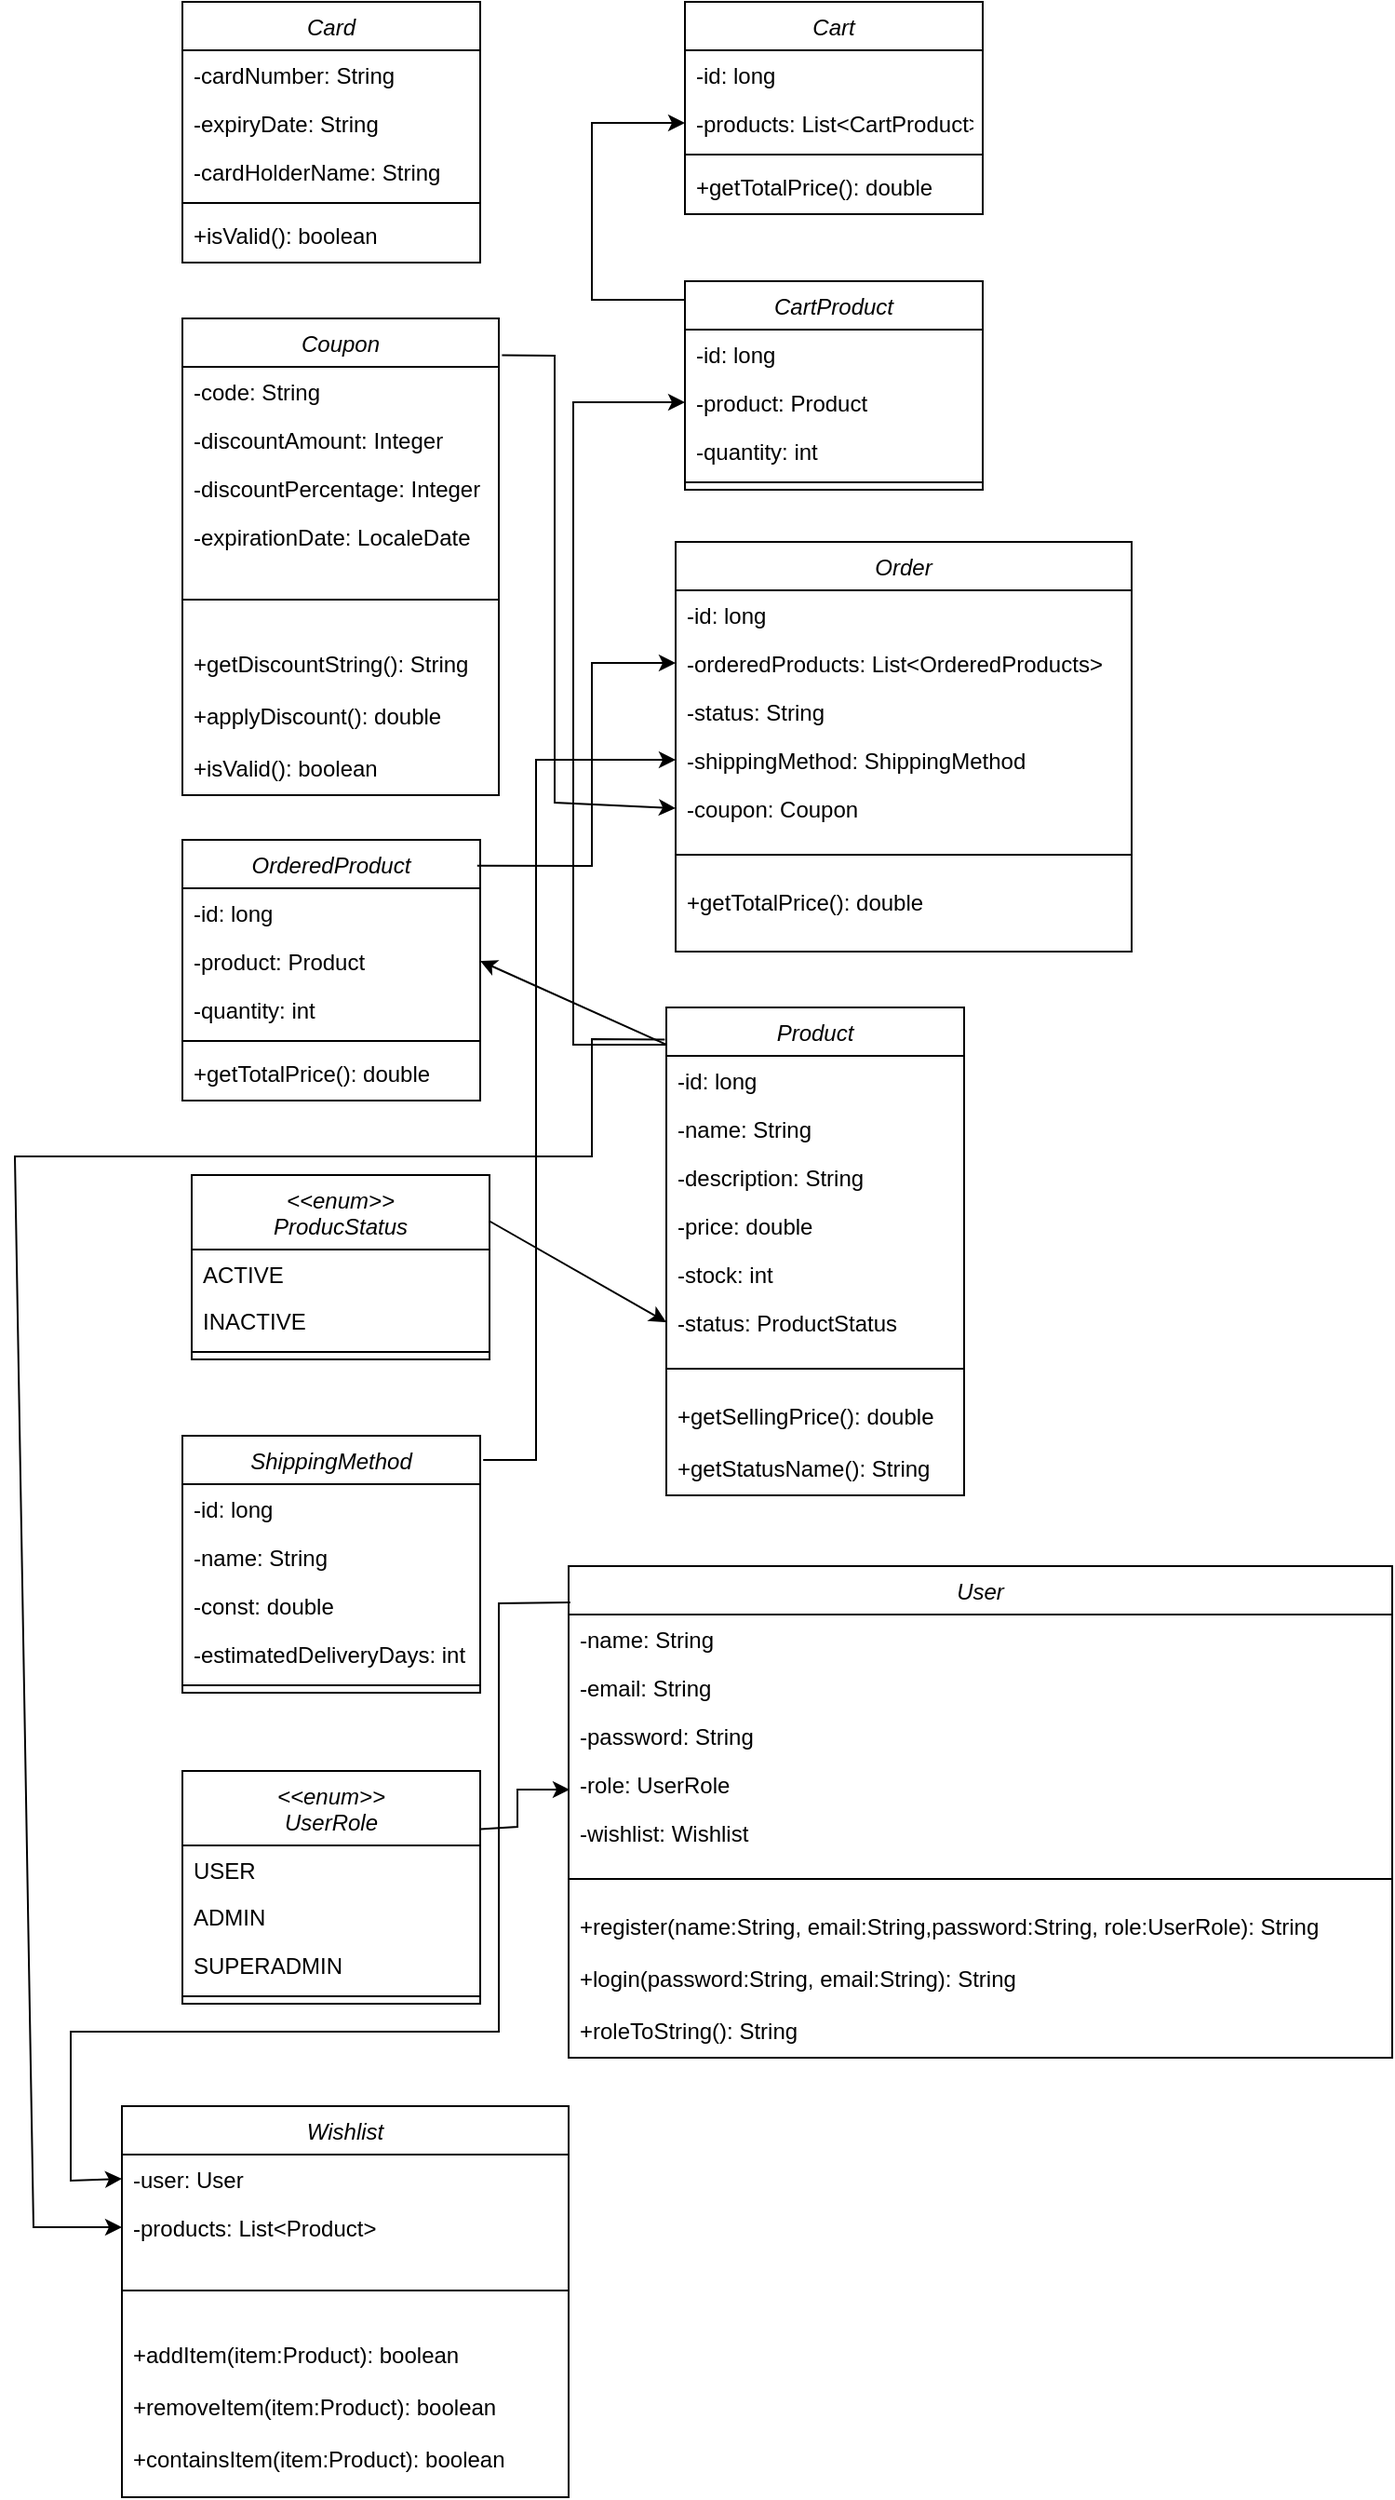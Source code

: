 <mxfile version="24.8.8">
  <diagram id="C5RBs43oDa-KdzZeNtuy" name="Page-1">
    <mxGraphModel dx="1195" dy="622" grid="1" gridSize="10" guides="1" tooltips="1" connect="1" arrows="1" fold="1" page="1" pageScale="1" pageWidth="827" pageHeight="1169" math="0" shadow="0">
      <root>
        <mxCell id="WIyWlLk6GJQsqaUBKTNV-0" />
        <mxCell id="WIyWlLk6GJQsqaUBKTNV-1" parent="WIyWlLk6GJQsqaUBKTNV-0" />
        <mxCell id="zkfFHV4jXpPFQw0GAbJ--0" value="Card" style="swimlane;fontStyle=2;align=center;verticalAlign=top;childLayout=stackLayout;horizontal=1;startSize=26;horizontalStack=0;resizeParent=1;resizeLast=0;collapsible=1;marginBottom=0;rounded=0;shadow=0;strokeWidth=1;" parent="WIyWlLk6GJQsqaUBKTNV-1" vertex="1">
          <mxGeometry x="220" y="120" width="160" height="140" as="geometry">
            <mxRectangle x="230" y="140" width="160" height="26" as="alternateBounds" />
          </mxGeometry>
        </mxCell>
        <mxCell id="zkfFHV4jXpPFQw0GAbJ--1" value="-cardNumber: String" style="text;align=left;verticalAlign=top;spacingLeft=4;spacingRight=4;overflow=hidden;rotatable=0;points=[[0,0.5],[1,0.5]];portConstraint=eastwest;" parent="zkfFHV4jXpPFQw0GAbJ--0" vertex="1">
          <mxGeometry y="26" width="160" height="26" as="geometry" />
        </mxCell>
        <mxCell id="zkfFHV4jXpPFQw0GAbJ--2" value="-expiryDate: String" style="text;align=left;verticalAlign=top;spacingLeft=4;spacingRight=4;overflow=hidden;rotatable=0;points=[[0,0.5],[1,0.5]];portConstraint=eastwest;rounded=0;shadow=0;html=0;" parent="zkfFHV4jXpPFQw0GAbJ--0" vertex="1">
          <mxGeometry y="52" width="160" height="26" as="geometry" />
        </mxCell>
        <mxCell id="zkfFHV4jXpPFQw0GAbJ--3" value="-cardHolderName: String" style="text;align=left;verticalAlign=top;spacingLeft=4;spacingRight=4;overflow=hidden;rotatable=0;points=[[0,0.5],[1,0.5]];portConstraint=eastwest;rounded=0;shadow=0;html=0;" parent="zkfFHV4jXpPFQw0GAbJ--0" vertex="1">
          <mxGeometry y="78" width="160" height="26" as="geometry" />
        </mxCell>
        <mxCell id="zkfFHV4jXpPFQw0GAbJ--4" value="" style="line;html=1;strokeWidth=1;align=left;verticalAlign=middle;spacingTop=-1;spacingLeft=3;spacingRight=3;rotatable=0;labelPosition=right;points=[];portConstraint=eastwest;" parent="zkfFHV4jXpPFQw0GAbJ--0" vertex="1">
          <mxGeometry y="104" width="160" height="8" as="geometry" />
        </mxCell>
        <mxCell id="zkfFHV4jXpPFQw0GAbJ--5" value="+isValid(): boolean" style="text;align=left;verticalAlign=top;spacingLeft=4;spacingRight=4;overflow=hidden;rotatable=0;points=[[0,0.5],[1,0.5]];portConstraint=eastwest;" parent="zkfFHV4jXpPFQw0GAbJ--0" vertex="1">
          <mxGeometry y="112" width="160" height="28" as="geometry" />
        </mxCell>
        <mxCell id="5kT2PxCdmdSCpiU1-hBM-7" value="Cart" style="swimlane;fontStyle=2;align=center;verticalAlign=top;childLayout=stackLayout;horizontal=1;startSize=26;horizontalStack=0;resizeParent=1;resizeLast=0;collapsible=1;marginBottom=0;rounded=0;shadow=0;strokeWidth=1;" vertex="1" parent="WIyWlLk6GJQsqaUBKTNV-1">
          <mxGeometry x="490" y="120" width="160" height="114" as="geometry">
            <mxRectangle x="230" y="140" width="160" height="26" as="alternateBounds" />
          </mxGeometry>
        </mxCell>
        <mxCell id="5kT2PxCdmdSCpiU1-hBM-8" value="-id: long" style="text;align=left;verticalAlign=top;spacingLeft=4;spacingRight=4;overflow=hidden;rotatable=0;points=[[0,0.5],[1,0.5]];portConstraint=eastwest;" vertex="1" parent="5kT2PxCdmdSCpiU1-hBM-7">
          <mxGeometry y="26" width="160" height="26" as="geometry" />
        </mxCell>
        <mxCell id="5kT2PxCdmdSCpiU1-hBM-9" value="-products: List&lt;CartProduct&gt;" style="text;align=left;verticalAlign=top;spacingLeft=4;spacingRight=4;overflow=hidden;rotatable=0;points=[[0,0.5],[1,0.5]];portConstraint=eastwest;rounded=0;shadow=0;html=0;" vertex="1" parent="5kT2PxCdmdSCpiU1-hBM-7">
          <mxGeometry y="52" width="160" height="26" as="geometry" />
        </mxCell>
        <mxCell id="5kT2PxCdmdSCpiU1-hBM-11" value="" style="line;html=1;strokeWidth=1;align=left;verticalAlign=middle;spacingTop=-1;spacingLeft=3;spacingRight=3;rotatable=0;labelPosition=right;points=[];portConstraint=eastwest;" vertex="1" parent="5kT2PxCdmdSCpiU1-hBM-7">
          <mxGeometry y="78" width="160" height="8" as="geometry" />
        </mxCell>
        <mxCell id="5kT2PxCdmdSCpiU1-hBM-12" value="+getTotalPrice(): double" style="text;align=left;verticalAlign=top;spacingLeft=4;spacingRight=4;overflow=hidden;rotatable=0;points=[[0,0.5],[1,0.5]];portConstraint=eastwest;" vertex="1" parent="5kT2PxCdmdSCpiU1-hBM-7">
          <mxGeometry y="86" width="160" height="28" as="geometry" />
        </mxCell>
        <mxCell id="5kT2PxCdmdSCpiU1-hBM-13" value="CartProduct&#xa;" style="swimlane;fontStyle=2;align=center;verticalAlign=top;childLayout=stackLayout;horizontal=1;startSize=26;horizontalStack=0;resizeParent=1;resizeLast=0;collapsible=1;marginBottom=0;rounded=0;shadow=0;strokeWidth=1;" vertex="1" parent="WIyWlLk6GJQsqaUBKTNV-1">
          <mxGeometry x="490" y="270" width="160" height="112" as="geometry">
            <mxRectangle x="230" y="140" width="160" height="26" as="alternateBounds" />
          </mxGeometry>
        </mxCell>
        <mxCell id="5kT2PxCdmdSCpiU1-hBM-14" value="-id: long" style="text;align=left;verticalAlign=top;spacingLeft=4;spacingRight=4;overflow=hidden;rotatable=0;points=[[0,0.5],[1,0.5]];portConstraint=eastwest;" vertex="1" parent="5kT2PxCdmdSCpiU1-hBM-13">
          <mxGeometry y="26" width="160" height="26" as="geometry" />
        </mxCell>
        <mxCell id="5kT2PxCdmdSCpiU1-hBM-15" value="-product: Product" style="text;align=left;verticalAlign=top;spacingLeft=4;spacingRight=4;overflow=hidden;rotatable=0;points=[[0,0.5],[1,0.5]];portConstraint=eastwest;rounded=0;shadow=0;html=0;" vertex="1" parent="5kT2PxCdmdSCpiU1-hBM-13">
          <mxGeometry y="52" width="160" height="26" as="geometry" />
        </mxCell>
        <mxCell id="5kT2PxCdmdSCpiU1-hBM-16" value="-quantity: int" style="text;align=left;verticalAlign=top;spacingLeft=4;spacingRight=4;overflow=hidden;rotatable=0;points=[[0,0.5],[1,0.5]];portConstraint=eastwest;rounded=0;shadow=0;html=0;" vertex="1" parent="5kT2PxCdmdSCpiU1-hBM-13">
          <mxGeometry y="78" width="160" height="26" as="geometry" />
        </mxCell>
        <mxCell id="5kT2PxCdmdSCpiU1-hBM-17" value="" style="line;html=1;strokeWidth=1;align=left;verticalAlign=middle;spacingTop=-1;spacingLeft=3;spacingRight=3;rotatable=0;labelPosition=right;points=[];portConstraint=eastwest;" vertex="1" parent="5kT2PxCdmdSCpiU1-hBM-13">
          <mxGeometry y="104" width="160" height="8" as="geometry" />
        </mxCell>
        <mxCell id="5kT2PxCdmdSCpiU1-hBM-19" value="" style="endArrow=classic;html=1;rounded=0;entryX=0;entryY=0.5;entryDx=0;entryDy=0;exitX=0;exitY=0.089;exitDx=0;exitDy=0;exitPerimeter=0;" edge="1" parent="WIyWlLk6GJQsqaUBKTNV-1" source="5kT2PxCdmdSCpiU1-hBM-13" target="5kT2PxCdmdSCpiU1-hBM-9">
          <mxGeometry width="50" height="50" relative="1" as="geometry">
            <mxPoint x="410" y="310" as="sourcePoint" />
            <mxPoint x="460" y="260" as="targetPoint" />
            <Array as="points">
              <mxPoint x="460" y="280" />
              <mxPoint x="440" y="280" />
              <mxPoint x="440" y="185" />
            </Array>
          </mxGeometry>
        </mxCell>
        <mxCell id="5kT2PxCdmdSCpiU1-hBM-29" value="Coupon" style="swimlane;fontStyle=2;align=center;verticalAlign=top;childLayout=stackLayout;horizontal=1;startSize=26;horizontalStack=0;resizeParent=1;resizeLast=0;collapsible=1;marginBottom=0;rounded=0;shadow=0;strokeWidth=1;" vertex="1" parent="WIyWlLk6GJQsqaUBKTNV-1">
          <mxGeometry x="220" y="290" width="170" height="256" as="geometry">
            <mxRectangle x="230" y="140" width="160" height="26" as="alternateBounds" />
          </mxGeometry>
        </mxCell>
        <mxCell id="5kT2PxCdmdSCpiU1-hBM-30" value="-code: String" style="text;align=left;verticalAlign=top;spacingLeft=4;spacingRight=4;overflow=hidden;rotatable=0;points=[[0,0.5],[1,0.5]];portConstraint=eastwest;" vertex="1" parent="5kT2PxCdmdSCpiU1-hBM-29">
          <mxGeometry y="26" width="170" height="26" as="geometry" />
        </mxCell>
        <mxCell id="5kT2PxCdmdSCpiU1-hBM-31" value="-discountAmount: Integer" style="text;align=left;verticalAlign=top;spacingLeft=4;spacingRight=4;overflow=hidden;rotatable=0;points=[[0,0.5],[1,0.5]];portConstraint=eastwest;rounded=0;shadow=0;html=0;" vertex="1" parent="5kT2PxCdmdSCpiU1-hBM-29">
          <mxGeometry y="52" width="170" height="26" as="geometry" />
        </mxCell>
        <mxCell id="5kT2PxCdmdSCpiU1-hBM-34" value="-discountPercentage: Integer" style="text;align=left;verticalAlign=top;spacingLeft=4;spacingRight=4;overflow=hidden;rotatable=0;points=[[0,0.5],[1,0.5]];portConstraint=eastwest;rounded=0;shadow=0;html=0;" vertex="1" parent="5kT2PxCdmdSCpiU1-hBM-29">
          <mxGeometry y="78" width="170" height="26" as="geometry" />
        </mxCell>
        <mxCell id="5kT2PxCdmdSCpiU1-hBM-35" value="-expirationDate: LocaleDate" style="text;align=left;verticalAlign=top;spacingLeft=4;spacingRight=4;overflow=hidden;rotatable=0;points=[[0,0.5],[1,0.5]];portConstraint=eastwest;rounded=0;shadow=0;html=0;" vertex="1" parent="5kT2PxCdmdSCpiU1-hBM-29">
          <mxGeometry y="104" width="170" height="26" as="geometry" />
        </mxCell>
        <mxCell id="5kT2PxCdmdSCpiU1-hBM-32" value="" style="line;html=1;strokeWidth=1;align=left;verticalAlign=middle;spacingTop=-1;spacingLeft=3;spacingRight=3;rotatable=0;labelPosition=right;points=[];portConstraint=eastwest;" vertex="1" parent="5kT2PxCdmdSCpiU1-hBM-29">
          <mxGeometry y="130" width="170" height="42" as="geometry" />
        </mxCell>
        <mxCell id="5kT2PxCdmdSCpiU1-hBM-37" value="+getDiscountString(): String" style="text;align=left;verticalAlign=top;spacingLeft=4;spacingRight=4;overflow=hidden;rotatable=0;points=[[0,0.5],[1,0.5]];portConstraint=eastwest;" vertex="1" parent="5kT2PxCdmdSCpiU1-hBM-29">
          <mxGeometry y="172" width="170" height="28" as="geometry" />
        </mxCell>
        <mxCell id="5kT2PxCdmdSCpiU1-hBM-36" value="+applyDiscount(): double" style="text;align=left;verticalAlign=top;spacingLeft=4;spacingRight=4;overflow=hidden;rotatable=0;points=[[0,0.5],[1,0.5]];portConstraint=eastwest;" vertex="1" parent="5kT2PxCdmdSCpiU1-hBM-29">
          <mxGeometry y="200" width="170" height="28" as="geometry" />
        </mxCell>
        <mxCell id="5kT2PxCdmdSCpiU1-hBM-33" value="+isValid(): boolean" style="text;align=left;verticalAlign=top;spacingLeft=4;spacingRight=4;overflow=hidden;rotatable=0;points=[[0,0.5],[1,0.5]];portConstraint=eastwest;" vertex="1" parent="5kT2PxCdmdSCpiU1-hBM-29">
          <mxGeometry y="228" width="170" height="28" as="geometry" />
        </mxCell>
        <mxCell id="5kT2PxCdmdSCpiU1-hBM-38" value="Order" style="swimlane;fontStyle=2;align=center;verticalAlign=top;childLayout=stackLayout;horizontal=1;startSize=26;horizontalStack=0;resizeParent=1;resizeLast=0;collapsible=1;marginBottom=0;rounded=0;shadow=0;strokeWidth=1;" vertex="1" parent="WIyWlLk6GJQsqaUBKTNV-1">
          <mxGeometry x="485" y="410" width="245" height="220" as="geometry">
            <mxRectangle x="230" y="140" width="160" height="26" as="alternateBounds" />
          </mxGeometry>
        </mxCell>
        <mxCell id="5kT2PxCdmdSCpiU1-hBM-39" value="-id: long" style="text;align=left;verticalAlign=top;spacingLeft=4;spacingRight=4;overflow=hidden;rotatable=0;points=[[0,0.5],[1,0.5]];portConstraint=eastwest;" vertex="1" parent="5kT2PxCdmdSCpiU1-hBM-38">
          <mxGeometry y="26" width="245" height="26" as="geometry" />
        </mxCell>
        <mxCell id="5kT2PxCdmdSCpiU1-hBM-40" value="-orderedProducts: List&lt;OrderedProducts&gt;" style="text;align=left;verticalAlign=top;spacingLeft=4;spacingRight=4;overflow=hidden;rotatable=0;points=[[0,0.5],[1,0.5]];portConstraint=eastwest;rounded=0;shadow=0;html=0;" vertex="1" parent="5kT2PxCdmdSCpiU1-hBM-38">
          <mxGeometry y="52" width="245" height="26" as="geometry" />
        </mxCell>
        <mxCell id="5kT2PxCdmdSCpiU1-hBM-41" value="-status: String" style="text;align=left;verticalAlign=top;spacingLeft=4;spacingRight=4;overflow=hidden;rotatable=0;points=[[0,0.5],[1,0.5]];portConstraint=eastwest;rounded=0;shadow=0;html=0;" vertex="1" parent="5kT2PxCdmdSCpiU1-hBM-38">
          <mxGeometry y="78" width="245" height="26" as="geometry" />
        </mxCell>
        <mxCell id="5kT2PxCdmdSCpiU1-hBM-42" value="-shippingMethod: ShippingMethod" style="text;align=left;verticalAlign=top;spacingLeft=4;spacingRight=4;overflow=hidden;rotatable=0;points=[[0,0.5],[1,0.5]];portConstraint=eastwest;rounded=0;shadow=0;html=0;" vertex="1" parent="5kT2PxCdmdSCpiU1-hBM-38">
          <mxGeometry y="104" width="245" height="26" as="geometry" />
        </mxCell>
        <mxCell id="5kT2PxCdmdSCpiU1-hBM-47" value="-coupon: Coupon" style="text;align=left;verticalAlign=top;spacingLeft=4;spacingRight=4;overflow=hidden;rotatable=0;points=[[0,0.5],[1,0.5]];portConstraint=eastwest;rounded=0;shadow=0;html=0;" vertex="1" parent="5kT2PxCdmdSCpiU1-hBM-38">
          <mxGeometry y="130" width="245" height="26" as="geometry" />
        </mxCell>
        <mxCell id="5kT2PxCdmdSCpiU1-hBM-43" value="" style="line;html=1;strokeWidth=1;align=left;verticalAlign=middle;spacingTop=-1;spacingLeft=3;spacingRight=3;rotatable=0;labelPosition=right;points=[];portConstraint=eastwest;" vertex="1" parent="5kT2PxCdmdSCpiU1-hBM-38">
          <mxGeometry y="156" width="245" height="24" as="geometry" />
        </mxCell>
        <mxCell id="5kT2PxCdmdSCpiU1-hBM-44" value="+getTotalPrice(): double" style="text;align=left;verticalAlign=top;spacingLeft=4;spacingRight=4;overflow=hidden;rotatable=0;points=[[0,0.5],[1,0.5]];portConstraint=eastwest;" vertex="1" parent="5kT2PxCdmdSCpiU1-hBM-38">
          <mxGeometry y="180" width="245" height="28" as="geometry" />
        </mxCell>
        <mxCell id="5kT2PxCdmdSCpiU1-hBM-48" value="" style="endArrow=classic;html=1;rounded=0;exitX=1.01;exitY=0.077;exitDx=0;exitDy=0;exitPerimeter=0;entryX=0;entryY=0.5;entryDx=0;entryDy=0;" edge="1" parent="WIyWlLk6GJQsqaUBKTNV-1" source="5kT2PxCdmdSCpiU1-hBM-29" target="5kT2PxCdmdSCpiU1-hBM-47">
          <mxGeometry width="50" height="50" relative="1" as="geometry">
            <mxPoint x="390" y="560" as="sourcePoint" />
            <mxPoint x="440" y="510" as="targetPoint" />
            <Array as="points">
              <mxPoint x="420" y="310" />
              <mxPoint x="420" y="370" />
              <mxPoint x="420" y="430" />
              <mxPoint x="420" y="550" />
            </Array>
          </mxGeometry>
        </mxCell>
        <mxCell id="5kT2PxCdmdSCpiU1-hBM-49" value="OrderedProduct" style="swimlane;fontStyle=2;align=center;verticalAlign=top;childLayout=stackLayout;horizontal=1;startSize=26;horizontalStack=0;resizeParent=1;resizeLast=0;collapsible=1;marginBottom=0;rounded=0;shadow=0;strokeWidth=1;" vertex="1" parent="WIyWlLk6GJQsqaUBKTNV-1">
          <mxGeometry x="220" y="570" width="160" height="140" as="geometry">
            <mxRectangle x="230" y="140" width="160" height="26" as="alternateBounds" />
          </mxGeometry>
        </mxCell>
        <mxCell id="5kT2PxCdmdSCpiU1-hBM-50" value="-id: long" style="text;align=left;verticalAlign=top;spacingLeft=4;spacingRight=4;overflow=hidden;rotatable=0;points=[[0,0.5],[1,0.5]];portConstraint=eastwest;" vertex="1" parent="5kT2PxCdmdSCpiU1-hBM-49">
          <mxGeometry y="26" width="160" height="26" as="geometry" />
        </mxCell>
        <mxCell id="5kT2PxCdmdSCpiU1-hBM-51" value="-product: Product" style="text;align=left;verticalAlign=top;spacingLeft=4;spacingRight=4;overflow=hidden;rotatable=0;points=[[0,0.5],[1,0.5]];portConstraint=eastwest;rounded=0;shadow=0;html=0;" vertex="1" parent="5kT2PxCdmdSCpiU1-hBM-49">
          <mxGeometry y="52" width="160" height="26" as="geometry" />
        </mxCell>
        <mxCell id="5kT2PxCdmdSCpiU1-hBM-52" value="-quantity: int" style="text;align=left;verticalAlign=top;spacingLeft=4;spacingRight=4;overflow=hidden;rotatable=0;points=[[0,0.5],[1,0.5]];portConstraint=eastwest;rounded=0;shadow=0;html=0;" vertex="1" parent="5kT2PxCdmdSCpiU1-hBM-49">
          <mxGeometry y="78" width="160" height="26" as="geometry" />
        </mxCell>
        <mxCell id="5kT2PxCdmdSCpiU1-hBM-53" value="" style="line;html=1;strokeWidth=1;align=left;verticalAlign=middle;spacingTop=-1;spacingLeft=3;spacingRight=3;rotatable=0;labelPosition=right;points=[];portConstraint=eastwest;" vertex="1" parent="5kT2PxCdmdSCpiU1-hBM-49">
          <mxGeometry y="104" width="160" height="8" as="geometry" />
        </mxCell>
        <mxCell id="5kT2PxCdmdSCpiU1-hBM-54" value="+getTotalPrice(): double" style="text;align=left;verticalAlign=top;spacingLeft=4;spacingRight=4;overflow=hidden;rotatable=0;points=[[0,0.5],[1,0.5]];portConstraint=eastwest;" vertex="1" parent="5kT2PxCdmdSCpiU1-hBM-49">
          <mxGeometry y="112" width="160" height="28" as="geometry" />
        </mxCell>
        <mxCell id="5kT2PxCdmdSCpiU1-hBM-55" value="" style="endArrow=classic;html=1;rounded=0;entryX=0;entryY=0.5;entryDx=0;entryDy=0;exitX=0.99;exitY=0.099;exitDx=0;exitDy=0;exitPerimeter=0;" edge="1" parent="WIyWlLk6GJQsqaUBKTNV-1" source="5kT2PxCdmdSCpiU1-hBM-49" target="5kT2PxCdmdSCpiU1-hBM-40">
          <mxGeometry width="50" height="50" relative="1" as="geometry">
            <mxPoint x="390" y="560" as="sourcePoint" />
            <mxPoint x="440" y="510" as="targetPoint" />
            <Array as="points">
              <mxPoint x="440" y="584" />
              <mxPoint x="440" y="475" />
            </Array>
          </mxGeometry>
        </mxCell>
        <mxCell id="5kT2PxCdmdSCpiU1-hBM-56" value="Product" style="swimlane;fontStyle=2;align=center;verticalAlign=top;childLayout=stackLayout;horizontal=1;startSize=26;horizontalStack=0;resizeParent=1;resizeLast=0;collapsible=1;marginBottom=0;rounded=0;shadow=0;strokeWidth=1;" vertex="1" parent="WIyWlLk6GJQsqaUBKTNV-1">
          <mxGeometry x="480" y="660" width="160" height="262" as="geometry">
            <mxRectangle x="230" y="140" width="160" height="26" as="alternateBounds" />
          </mxGeometry>
        </mxCell>
        <mxCell id="5kT2PxCdmdSCpiU1-hBM-57" value="-id: long" style="text;align=left;verticalAlign=top;spacingLeft=4;spacingRight=4;overflow=hidden;rotatable=0;points=[[0,0.5],[1,0.5]];portConstraint=eastwest;" vertex="1" parent="5kT2PxCdmdSCpiU1-hBM-56">
          <mxGeometry y="26" width="160" height="26" as="geometry" />
        </mxCell>
        <mxCell id="5kT2PxCdmdSCpiU1-hBM-58" value="-name: String" style="text;align=left;verticalAlign=top;spacingLeft=4;spacingRight=4;overflow=hidden;rotatable=0;points=[[0,0.5],[1,0.5]];portConstraint=eastwest;rounded=0;shadow=0;html=0;" vertex="1" parent="5kT2PxCdmdSCpiU1-hBM-56">
          <mxGeometry y="52" width="160" height="26" as="geometry" />
        </mxCell>
        <mxCell id="5kT2PxCdmdSCpiU1-hBM-59" value="-description: String" style="text;align=left;verticalAlign=top;spacingLeft=4;spacingRight=4;overflow=hidden;rotatable=0;points=[[0,0.5],[1,0.5]];portConstraint=eastwest;rounded=0;shadow=0;html=0;" vertex="1" parent="5kT2PxCdmdSCpiU1-hBM-56">
          <mxGeometry y="78" width="160" height="26" as="geometry" />
        </mxCell>
        <mxCell id="5kT2PxCdmdSCpiU1-hBM-60" value="-price: double" style="text;align=left;verticalAlign=top;spacingLeft=4;spacingRight=4;overflow=hidden;rotatable=0;points=[[0,0.5],[1,0.5]];portConstraint=eastwest;rounded=0;shadow=0;html=0;" vertex="1" parent="5kT2PxCdmdSCpiU1-hBM-56">
          <mxGeometry y="104" width="160" height="26" as="geometry" />
        </mxCell>
        <mxCell id="5kT2PxCdmdSCpiU1-hBM-61" value="-stock: int" style="text;align=left;verticalAlign=top;spacingLeft=4;spacingRight=4;overflow=hidden;rotatable=0;points=[[0,0.5],[1,0.5]];portConstraint=eastwest;rounded=0;shadow=0;html=0;" vertex="1" parent="5kT2PxCdmdSCpiU1-hBM-56">
          <mxGeometry y="130" width="160" height="26" as="geometry" />
        </mxCell>
        <mxCell id="5kT2PxCdmdSCpiU1-hBM-64" value="-status: ProductStatus" style="text;align=left;verticalAlign=top;spacingLeft=4;spacingRight=4;overflow=hidden;rotatable=0;points=[[0,0.5],[1,0.5]];portConstraint=eastwest;rounded=0;shadow=0;html=0;" vertex="1" parent="5kT2PxCdmdSCpiU1-hBM-56">
          <mxGeometry y="156" width="160" height="26" as="geometry" />
        </mxCell>
        <mxCell id="5kT2PxCdmdSCpiU1-hBM-62" value="" style="line;html=1;strokeWidth=1;align=left;verticalAlign=middle;spacingTop=-1;spacingLeft=3;spacingRight=3;rotatable=0;labelPosition=right;points=[];portConstraint=eastwest;" vertex="1" parent="5kT2PxCdmdSCpiU1-hBM-56">
          <mxGeometry y="182" width="160" height="24" as="geometry" />
        </mxCell>
        <mxCell id="5kT2PxCdmdSCpiU1-hBM-65" value="+getSellingPrice(): double" style="text;align=left;verticalAlign=top;spacingLeft=4;spacingRight=4;overflow=hidden;rotatable=0;points=[[0,0.5],[1,0.5]];portConstraint=eastwest;" vertex="1" parent="5kT2PxCdmdSCpiU1-hBM-56">
          <mxGeometry y="206" width="160" height="28" as="geometry" />
        </mxCell>
        <mxCell id="5kT2PxCdmdSCpiU1-hBM-63" value="+getStatusName(): String" style="text;align=left;verticalAlign=top;spacingLeft=4;spacingRight=4;overflow=hidden;rotatable=0;points=[[0,0.5],[1,0.5]];portConstraint=eastwest;" vertex="1" parent="5kT2PxCdmdSCpiU1-hBM-56">
          <mxGeometry y="234" width="160" height="28" as="geometry" />
        </mxCell>
        <mxCell id="5kT2PxCdmdSCpiU1-hBM-66" value="" style="endArrow=classic;html=1;rounded=0;exitX=0;exitY=0.076;exitDx=0;exitDy=0;exitPerimeter=0;entryX=1;entryY=0.5;entryDx=0;entryDy=0;" edge="1" parent="WIyWlLk6GJQsqaUBKTNV-1" source="5kT2PxCdmdSCpiU1-hBM-56" target="5kT2PxCdmdSCpiU1-hBM-51">
          <mxGeometry width="50" height="50" relative="1" as="geometry">
            <mxPoint x="390" y="640" as="sourcePoint" />
            <mxPoint x="390" y="620" as="targetPoint" />
          </mxGeometry>
        </mxCell>
        <mxCell id="5kT2PxCdmdSCpiU1-hBM-67" value="" style="endArrow=classic;html=1;rounded=0;entryX=0;entryY=0.5;entryDx=0;entryDy=0;" edge="1" parent="WIyWlLk6GJQsqaUBKTNV-1" target="5kT2PxCdmdSCpiU1-hBM-15">
          <mxGeometry width="50" height="50" relative="1" as="geometry">
            <mxPoint x="480" y="680" as="sourcePoint" />
            <mxPoint x="450" y="310" as="targetPoint" />
            <Array as="points">
              <mxPoint x="430" y="680" />
              <mxPoint x="430" y="510" />
              <mxPoint x="430" y="420" />
              <mxPoint x="430" y="380" />
              <mxPoint x="430" y="335" />
            </Array>
          </mxGeometry>
        </mxCell>
        <mxCell id="5kT2PxCdmdSCpiU1-hBM-68" value="&lt;&lt;enum&gt;&gt;&#xa;ProducStatus" style="swimlane;fontStyle=2;align=center;verticalAlign=top;childLayout=stackLayout;horizontal=1;startSize=40;horizontalStack=0;resizeParent=1;resizeLast=0;collapsible=1;marginBottom=0;rounded=0;shadow=0;strokeWidth=1;" vertex="1" parent="WIyWlLk6GJQsqaUBKTNV-1">
          <mxGeometry x="225" y="750" width="160" height="99" as="geometry">
            <mxRectangle x="230" y="140" width="160" height="26" as="alternateBounds" />
          </mxGeometry>
        </mxCell>
        <mxCell id="5kT2PxCdmdSCpiU1-hBM-69" value="ACTIVE" style="text;align=left;verticalAlign=top;spacingLeft=4;spacingRight=4;overflow=hidden;rotatable=0;points=[[0,0.5],[1,0.5]];portConstraint=eastwest;" vertex="1" parent="5kT2PxCdmdSCpiU1-hBM-68">
          <mxGeometry y="40" width="160" height="25" as="geometry" />
        </mxCell>
        <mxCell id="5kT2PxCdmdSCpiU1-hBM-70" value="INACTIVE" style="text;align=left;verticalAlign=top;spacingLeft=4;spacingRight=4;overflow=hidden;rotatable=0;points=[[0,0.5],[1,0.5]];portConstraint=eastwest;rounded=0;shadow=0;html=0;" vertex="1" parent="5kT2PxCdmdSCpiU1-hBM-68">
          <mxGeometry y="65" width="160" height="26" as="geometry" />
        </mxCell>
        <mxCell id="5kT2PxCdmdSCpiU1-hBM-72" value="" style="line;html=1;strokeWidth=1;align=left;verticalAlign=middle;spacingTop=-1;spacingLeft=3;spacingRight=3;rotatable=0;labelPosition=right;points=[];portConstraint=eastwest;" vertex="1" parent="5kT2PxCdmdSCpiU1-hBM-68">
          <mxGeometry y="91" width="160" height="8" as="geometry" />
        </mxCell>
        <mxCell id="5kT2PxCdmdSCpiU1-hBM-73" value="" style="endArrow=classic;html=1;rounded=0;exitX=1;exitY=0.25;exitDx=0;exitDy=0;entryX=0;entryY=0.5;entryDx=0;entryDy=0;" edge="1" parent="WIyWlLk6GJQsqaUBKTNV-1" source="5kT2PxCdmdSCpiU1-hBM-68" target="5kT2PxCdmdSCpiU1-hBM-64">
          <mxGeometry width="50" height="50" relative="1" as="geometry">
            <mxPoint x="390" y="720" as="sourcePoint" />
            <mxPoint x="440" y="670" as="targetPoint" />
          </mxGeometry>
        </mxCell>
        <mxCell id="5kT2PxCdmdSCpiU1-hBM-74" value="ShippingMethod" style="swimlane;fontStyle=2;align=center;verticalAlign=top;childLayout=stackLayout;horizontal=1;startSize=26;horizontalStack=0;resizeParent=1;resizeLast=0;collapsible=1;marginBottom=0;rounded=0;shadow=0;strokeWidth=1;" vertex="1" parent="WIyWlLk6GJQsqaUBKTNV-1">
          <mxGeometry x="220" y="890" width="160" height="138" as="geometry">
            <mxRectangle x="230" y="140" width="160" height="26" as="alternateBounds" />
          </mxGeometry>
        </mxCell>
        <mxCell id="5kT2PxCdmdSCpiU1-hBM-75" value="-id: long" style="text;align=left;verticalAlign=top;spacingLeft=4;spacingRight=4;overflow=hidden;rotatable=0;points=[[0,0.5],[1,0.5]];portConstraint=eastwest;" vertex="1" parent="5kT2PxCdmdSCpiU1-hBM-74">
          <mxGeometry y="26" width="160" height="26" as="geometry" />
        </mxCell>
        <mxCell id="5kT2PxCdmdSCpiU1-hBM-76" value="-name: String" style="text;align=left;verticalAlign=top;spacingLeft=4;spacingRight=4;overflow=hidden;rotatable=0;points=[[0,0.5],[1,0.5]];portConstraint=eastwest;rounded=0;shadow=0;html=0;" vertex="1" parent="5kT2PxCdmdSCpiU1-hBM-74">
          <mxGeometry y="52" width="160" height="26" as="geometry" />
        </mxCell>
        <mxCell id="5kT2PxCdmdSCpiU1-hBM-77" value="-const: double" style="text;align=left;verticalAlign=top;spacingLeft=4;spacingRight=4;overflow=hidden;rotatable=0;points=[[0,0.5],[1,0.5]];portConstraint=eastwest;rounded=0;shadow=0;html=0;" vertex="1" parent="5kT2PxCdmdSCpiU1-hBM-74">
          <mxGeometry y="78" width="160" height="26" as="geometry" />
        </mxCell>
        <mxCell id="5kT2PxCdmdSCpiU1-hBM-79" value="-estimatedDeliveryDays: int" style="text;align=left;verticalAlign=top;spacingLeft=4;spacingRight=4;overflow=hidden;rotatable=0;points=[[0,0.5],[1,0.5]];portConstraint=eastwest;rounded=0;shadow=0;html=0;" vertex="1" parent="5kT2PxCdmdSCpiU1-hBM-74">
          <mxGeometry y="104" width="160" height="26" as="geometry" />
        </mxCell>
        <mxCell id="5kT2PxCdmdSCpiU1-hBM-78" value="" style="line;html=1;strokeWidth=1;align=left;verticalAlign=middle;spacingTop=-1;spacingLeft=3;spacingRight=3;rotatable=0;labelPosition=right;points=[];portConstraint=eastwest;" vertex="1" parent="5kT2PxCdmdSCpiU1-hBM-74">
          <mxGeometry y="130" width="160" height="8" as="geometry" />
        </mxCell>
        <mxCell id="5kT2PxCdmdSCpiU1-hBM-80" value="" style="endArrow=classic;html=1;rounded=0;exitX=1.01;exitY=0.094;exitDx=0;exitDy=0;exitPerimeter=0;entryX=0;entryY=0.5;entryDx=0;entryDy=0;" edge="1" parent="WIyWlLk6GJQsqaUBKTNV-1" source="5kT2PxCdmdSCpiU1-hBM-74" target="5kT2PxCdmdSCpiU1-hBM-42">
          <mxGeometry width="50" height="50" relative="1" as="geometry">
            <mxPoint x="390" y="960" as="sourcePoint" />
            <mxPoint x="440" y="910" as="targetPoint" />
            <Array as="points">
              <mxPoint x="410" y="903" />
              <mxPoint x="410" y="527" />
            </Array>
          </mxGeometry>
        </mxCell>
        <mxCell id="5kT2PxCdmdSCpiU1-hBM-81" value="User" style="swimlane;fontStyle=2;align=center;verticalAlign=top;childLayout=stackLayout;horizontal=1;startSize=26;horizontalStack=0;resizeParent=1;resizeLast=0;collapsible=1;marginBottom=0;rounded=0;shadow=0;strokeWidth=1;" vertex="1" parent="WIyWlLk6GJQsqaUBKTNV-1">
          <mxGeometry x="427.5" y="960" width="442.5" height="264" as="geometry">
            <mxRectangle x="230" y="140" width="160" height="26" as="alternateBounds" />
          </mxGeometry>
        </mxCell>
        <mxCell id="5kT2PxCdmdSCpiU1-hBM-82" value="-name: String" style="text;align=left;verticalAlign=top;spacingLeft=4;spacingRight=4;overflow=hidden;rotatable=0;points=[[0,0.5],[1,0.5]];portConstraint=eastwest;" vertex="1" parent="5kT2PxCdmdSCpiU1-hBM-81">
          <mxGeometry y="26" width="442.5" height="26" as="geometry" />
        </mxCell>
        <mxCell id="5kT2PxCdmdSCpiU1-hBM-83" value="-email: String" style="text;align=left;verticalAlign=top;spacingLeft=4;spacingRight=4;overflow=hidden;rotatable=0;points=[[0,0.5],[1,0.5]];portConstraint=eastwest;rounded=0;shadow=0;html=0;" vertex="1" parent="5kT2PxCdmdSCpiU1-hBM-81">
          <mxGeometry y="52" width="442.5" height="26" as="geometry" />
        </mxCell>
        <mxCell id="5kT2PxCdmdSCpiU1-hBM-84" value="-password: String" style="text;align=left;verticalAlign=top;spacingLeft=4;spacingRight=4;overflow=hidden;rotatable=0;points=[[0,0.5],[1,0.5]];portConstraint=eastwest;rounded=0;shadow=0;html=0;" vertex="1" parent="5kT2PxCdmdSCpiU1-hBM-81">
          <mxGeometry y="78" width="442.5" height="26" as="geometry" />
        </mxCell>
        <mxCell id="5kT2PxCdmdSCpiU1-hBM-85" value="-role: UserRole" style="text;align=left;verticalAlign=top;spacingLeft=4;spacingRight=4;overflow=hidden;rotatable=0;points=[[0,0.5],[1,0.5]];portConstraint=eastwest;rounded=0;shadow=0;html=0;" vertex="1" parent="5kT2PxCdmdSCpiU1-hBM-81">
          <mxGeometry y="104" width="442.5" height="26" as="geometry" />
        </mxCell>
        <mxCell id="5kT2PxCdmdSCpiU1-hBM-86" value="-wishlist: Wishlist" style="text;align=left;verticalAlign=top;spacingLeft=4;spacingRight=4;overflow=hidden;rotatable=0;points=[[0,0.5],[1,0.5]];portConstraint=eastwest;rounded=0;shadow=0;html=0;" vertex="1" parent="5kT2PxCdmdSCpiU1-hBM-81">
          <mxGeometry y="130" width="442.5" height="26" as="geometry" />
        </mxCell>
        <mxCell id="5kT2PxCdmdSCpiU1-hBM-88" value="" style="line;html=1;strokeWidth=1;align=left;verticalAlign=middle;spacingTop=-1;spacingLeft=3;spacingRight=3;rotatable=0;labelPosition=right;points=[];portConstraint=eastwest;" vertex="1" parent="5kT2PxCdmdSCpiU1-hBM-81">
          <mxGeometry y="156" width="442.5" height="24" as="geometry" />
        </mxCell>
        <mxCell id="5kT2PxCdmdSCpiU1-hBM-91" value="+register(name:String, email:String,password:String, role:UserRole): String" style="text;align=left;verticalAlign=top;spacingLeft=4;spacingRight=4;overflow=hidden;rotatable=0;points=[[0,0.5],[1,0.5]];portConstraint=eastwest;" vertex="1" parent="5kT2PxCdmdSCpiU1-hBM-81">
          <mxGeometry y="180" width="442.5" height="28" as="geometry" />
        </mxCell>
        <mxCell id="5kT2PxCdmdSCpiU1-hBM-89" value="+login(password:String, email:String): String" style="text;align=left;verticalAlign=top;spacingLeft=4;spacingRight=4;overflow=hidden;rotatable=0;points=[[0,0.5],[1,0.5]];portConstraint=eastwest;" vertex="1" parent="5kT2PxCdmdSCpiU1-hBM-81">
          <mxGeometry y="208" width="442.5" height="28" as="geometry" />
        </mxCell>
        <mxCell id="5kT2PxCdmdSCpiU1-hBM-90" value="+roleToString(): String" style="text;align=left;verticalAlign=top;spacingLeft=4;spacingRight=4;overflow=hidden;rotatable=0;points=[[0,0.5],[1,0.5]];portConstraint=eastwest;" vertex="1" parent="5kT2PxCdmdSCpiU1-hBM-81">
          <mxGeometry y="236" width="442.5" height="28" as="geometry" />
        </mxCell>
        <mxCell id="5kT2PxCdmdSCpiU1-hBM-92" value="&lt;&lt;enum&gt;&gt;&#xa;UserRole" style="swimlane;fontStyle=2;align=center;verticalAlign=top;childLayout=stackLayout;horizontal=1;startSize=40;horizontalStack=0;resizeParent=1;resizeLast=0;collapsible=1;marginBottom=0;rounded=0;shadow=0;strokeWidth=1;" vertex="1" parent="WIyWlLk6GJQsqaUBKTNV-1">
          <mxGeometry x="220" y="1070" width="160" height="125" as="geometry">
            <mxRectangle x="230" y="140" width="160" height="26" as="alternateBounds" />
          </mxGeometry>
        </mxCell>
        <mxCell id="5kT2PxCdmdSCpiU1-hBM-93" value="USER" style="text;align=left;verticalAlign=top;spacingLeft=4;spacingRight=4;overflow=hidden;rotatable=0;points=[[0,0.5],[1,0.5]];portConstraint=eastwest;" vertex="1" parent="5kT2PxCdmdSCpiU1-hBM-92">
          <mxGeometry y="40" width="160" height="25" as="geometry" />
        </mxCell>
        <mxCell id="5kT2PxCdmdSCpiU1-hBM-94" value="ADMIN" style="text;align=left;verticalAlign=top;spacingLeft=4;spacingRight=4;overflow=hidden;rotatable=0;points=[[0,0.5],[1,0.5]];portConstraint=eastwest;rounded=0;shadow=0;html=0;" vertex="1" parent="5kT2PxCdmdSCpiU1-hBM-92">
          <mxGeometry y="65" width="160" height="26" as="geometry" />
        </mxCell>
        <mxCell id="5kT2PxCdmdSCpiU1-hBM-96" value="SUPERADMIN" style="text;align=left;verticalAlign=top;spacingLeft=4;spacingRight=4;overflow=hidden;rotatable=0;points=[[0,0.5],[1,0.5]];portConstraint=eastwest;rounded=0;shadow=0;html=0;" vertex="1" parent="5kT2PxCdmdSCpiU1-hBM-92">
          <mxGeometry y="91" width="160" height="26" as="geometry" />
        </mxCell>
        <mxCell id="5kT2PxCdmdSCpiU1-hBM-95" value="" style="line;html=1;strokeWidth=1;align=left;verticalAlign=middle;spacingTop=-1;spacingLeft=3;spacingRight=3;rotatable=0;labelPosition=right;points=[];portConstraint=eastwest;" vertex="1" parent="5kT2PxCdmdSCpiU1-hBM-92">
          <mxGeometry y="117" width="160" height="8" as="geometry" />
        </mxCell>
        <mxCell id="5kT2PxCdmdSCpiU1-hBM-97" value="" style="endArrow=classic;html=1;rounded=0;exitX=1;exitY=0.25;exitDx=0;exitDy=0;" edge="1" parent="WIyWlLk6GJQsqaUBKTNV-1" source="5kT2PxCdmdSCpiU1-hBM-92">
          <mxGeometry width="50" height="50" relative="1" as="geometry">
            <mxPoint x="390" y="1010" as="sourcePoint" />
            <mxPoint x="428" y="1080" as="targetPoint" />
            <Array as="points">
              <mxPoint x="400" y="1100" />
              <mxPoint x="400" y="1080" />
            </Array>
          </mxGeometry>
        </mxCell>
        <mxCell id="5kT2PxCdmdSCpiU1-hBM-99" value="Wishlist" style="swimlane;fontStyle=2;align=center;verticalAlign=top;childLayout=stackLayout;horizontal=1;startSize=26;horizontalStack=0;resizeParent=1;resizeLast=0;collapsible=1;marginBottom=0;rounded=0;shadow=0;strokeWidth=1;" vertex="1" parent="WIyWlLk6GJQsqaUBKTNV-1">
          <mxGeometry x="187.5" y="1250" width="240" height="210" as="geometry">
            <mxRectangle x="230" y="140" width="160" height="26" as="alternateBounds" />
          </mxGeometry>
        </mxCell>
        <mxCell id="5kT2PxCdmdSCpiU1-hBM-100" value="-user: User" style="text;align=left;verticalAlign=top;spacingLeft=4;spacingRight=4;overflow=hidden;rotatable=0;points=[[0,0.5],[1,0.5]];portConstraint=eastwest;" vertex="1" parent="5kT2PxCdmdSCpiU1-hBM-99">
          <mxGeometry y="26" width="240" height="26" as="geometry" />
        </mxCell>
        <mxCell id="5kT2PxCdmdSCpiU1-hBM-101" value="-products: List&lt;Product&gt;" style="text;align=left;verticalAlign=top;spacingLeft=4;spacingRight=4;overflow=hidden;rotatable=0;points=[[0,0.5],[1,0.5]];portConstraint=eastwest;rounded=0;shadow=0;html=0;" vertex="1" parent="5kT2PxCdmdSCpiU1-hBM-99">
          <mxGeometry y="52" width="240" height="26" as="geometry" />
        </mxCell>
        <mxCell id="5kT2PxCdmdSCpiU1-hBM-104" value="" style="line;html=1;strokeWidth=1;align=left;verticalAlign=middle;spacingTop=-1;spacingLeft=3;spacingRight=3;rotatable=0;labelPosition=right;points=[];portConstraint=eastwest;" vertex="1" parent="5kT2PxCdmdSCpiU1-hBM-99">
          <mxGeometry y="78" width="240" height="42" as="geometry" />
        </mxCell>
        <mxCell id="5kT2PxCdmdSCpiU1-hBM-105" value="+addItem(item:Product): boolean" style="text;align=left;verticalAlign=top;spacingLeft=4;spacingRight=4;overflow=hidden;rotatable=0;points=[[0,0.5],[1,0.5]];portConstraint=eastwest;" vertex="1" parent="5kT2PxCdmdSCpiU1-hBM-99">
          <mxGeometry y="120" width="240" height="28" as="geometry" />
        </mxCell>
        <mxCell id="5kT2PxCdmdSCpiU1-hBM-106" value="+removeItem(item:Product): boolean" style="text;align=left;verticalAlign=top;spacingLeft=4;spacingRight=4;overflow=hidden;rotatable=0;points=[[0,0.5],[1,0.5]];portConstraint=eastwest;" vertex="1" parent="5kT2PxCdmdSCpiU1-hBM-99">
          <mxGeometry y="148" width="240" height="28" as="geometry" />
        </mxCell>
        <mxCell id="5kT2PxCdmdSCpiU1-hBM-107" value="+containsItem(item:Product): boolean" style="text;align=left;verticalAlign=top;spacingLeft=4;spacingRight=4;overflow=hidden;rotatable=0;points=[[0,0.5],[1,0.5]];portConstraint=eastwest;" vertex="1" parent="5kT2PxCdmdSCpiU1-hBM-99">
          <mxGeometry y="176" width="240" height="28" as="geometry" />
        </mxCell>
        <mxCell id="5kT2PxCdmdSCpiU1-hBM-108" value="" style="endArrow=classic;html=1;rounded=0;entryX=0;entryY=0.5;entryDx=0;entryDy=0;exitX=0.002;exitY=0.074;exitDx=0;exitDy=0;exitPerimeter=0;" edge="1" parent="WIyWlLk6GJQsqaUBKTNV-1" source="5kT2PxCdmdSCpiU1-hBM-81" target="5kT2PxCdmdSCpiU1-hBM-100">
          <mxGeometry width="50" height="50" relative="1" as="geometry">
            <mxPoint x="410" y="1210" as="sourcePoint" />
            <mxPoint x="160" y="1290" as="targetPoint" />
            <Array as="points">
              <mxPoint x="390" y="980" />
              <mxPoint x="390" y="1210" />
              <mxPoint x="160" y="1210" />
              <mxPoint x="160" y="1290" />
            </Array>
          </mxGeometry>
        </mxCell>
        <mxCell id="5kT2PxCdmdSCpiU1-hBM-109" value="" style="endArrow=classic;html=1;rounded=0;entryX=0;entryY=0.5;entryDx=0;entryDy=0;exitX=-0.005;exitY=0.066;exitDx=0;exitDy=0;exitPerimeter=0;" edge="1" parent="WIyWlLk6GJQsqaUBKTNV-1" source="5kT2PxCdmdSCpiU1-hBM-56" target="5kT2PxCdmdSCpiU1-hBM-101">
          <mxGeometry width="50" height="50" relative="1" as="geometry">
            <mxPoint x="150" y="730" as="sourcePoint" />
            <mxPoint x="440" y="1130" as="targetPoint" />
            <Array as="points">
              <mxPoint x="440" y="677" />
              <mxPoint x="440" y="740" />
              <mxPoint x="308" y="740" />
              <mxPoint x="220" y="740" />
              <mxPoint x="130" y="740" />
              <mxPoint x="140" y="1315" />
            </Array>
          </mxGeometry>
        </mxCell>
      </root>
    </mxGraphModel>
  </diagram>
</mxfile>
